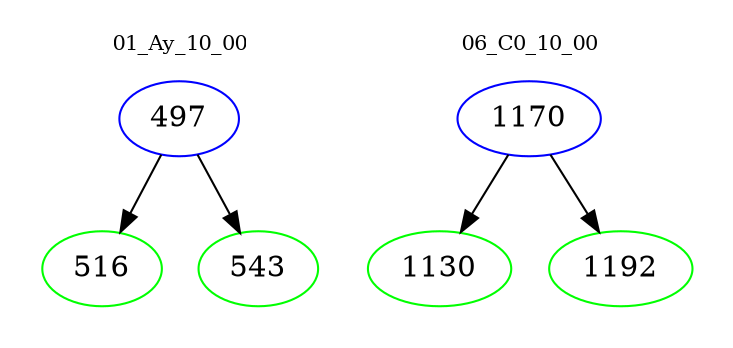 digraph{
subgraph cluster_0 {
color = white
label = "01_Ay_10_00";
fontsize=10;
T0_497 [label="497", color="blue"]
T0_497 -> T0_516 [color="black"]
T0_516 [label="516", color="green"]
T0_497 -> T0_543 [color="black"]
T0_543 [label="543", color="green"]
}
subgraph cluster_1 {
color = white
label = "06_C0_10_00";
fontsize=10;
T1_1170 [label="1170", color="blue"]
T1_1170 -> T1_1130 [color="black"]
T1_1130 [label="1130", color="green"]
T1_1170 -> T1_1192 [color="black"]
T1_1192 [label="1192", color="green"]
}
}

